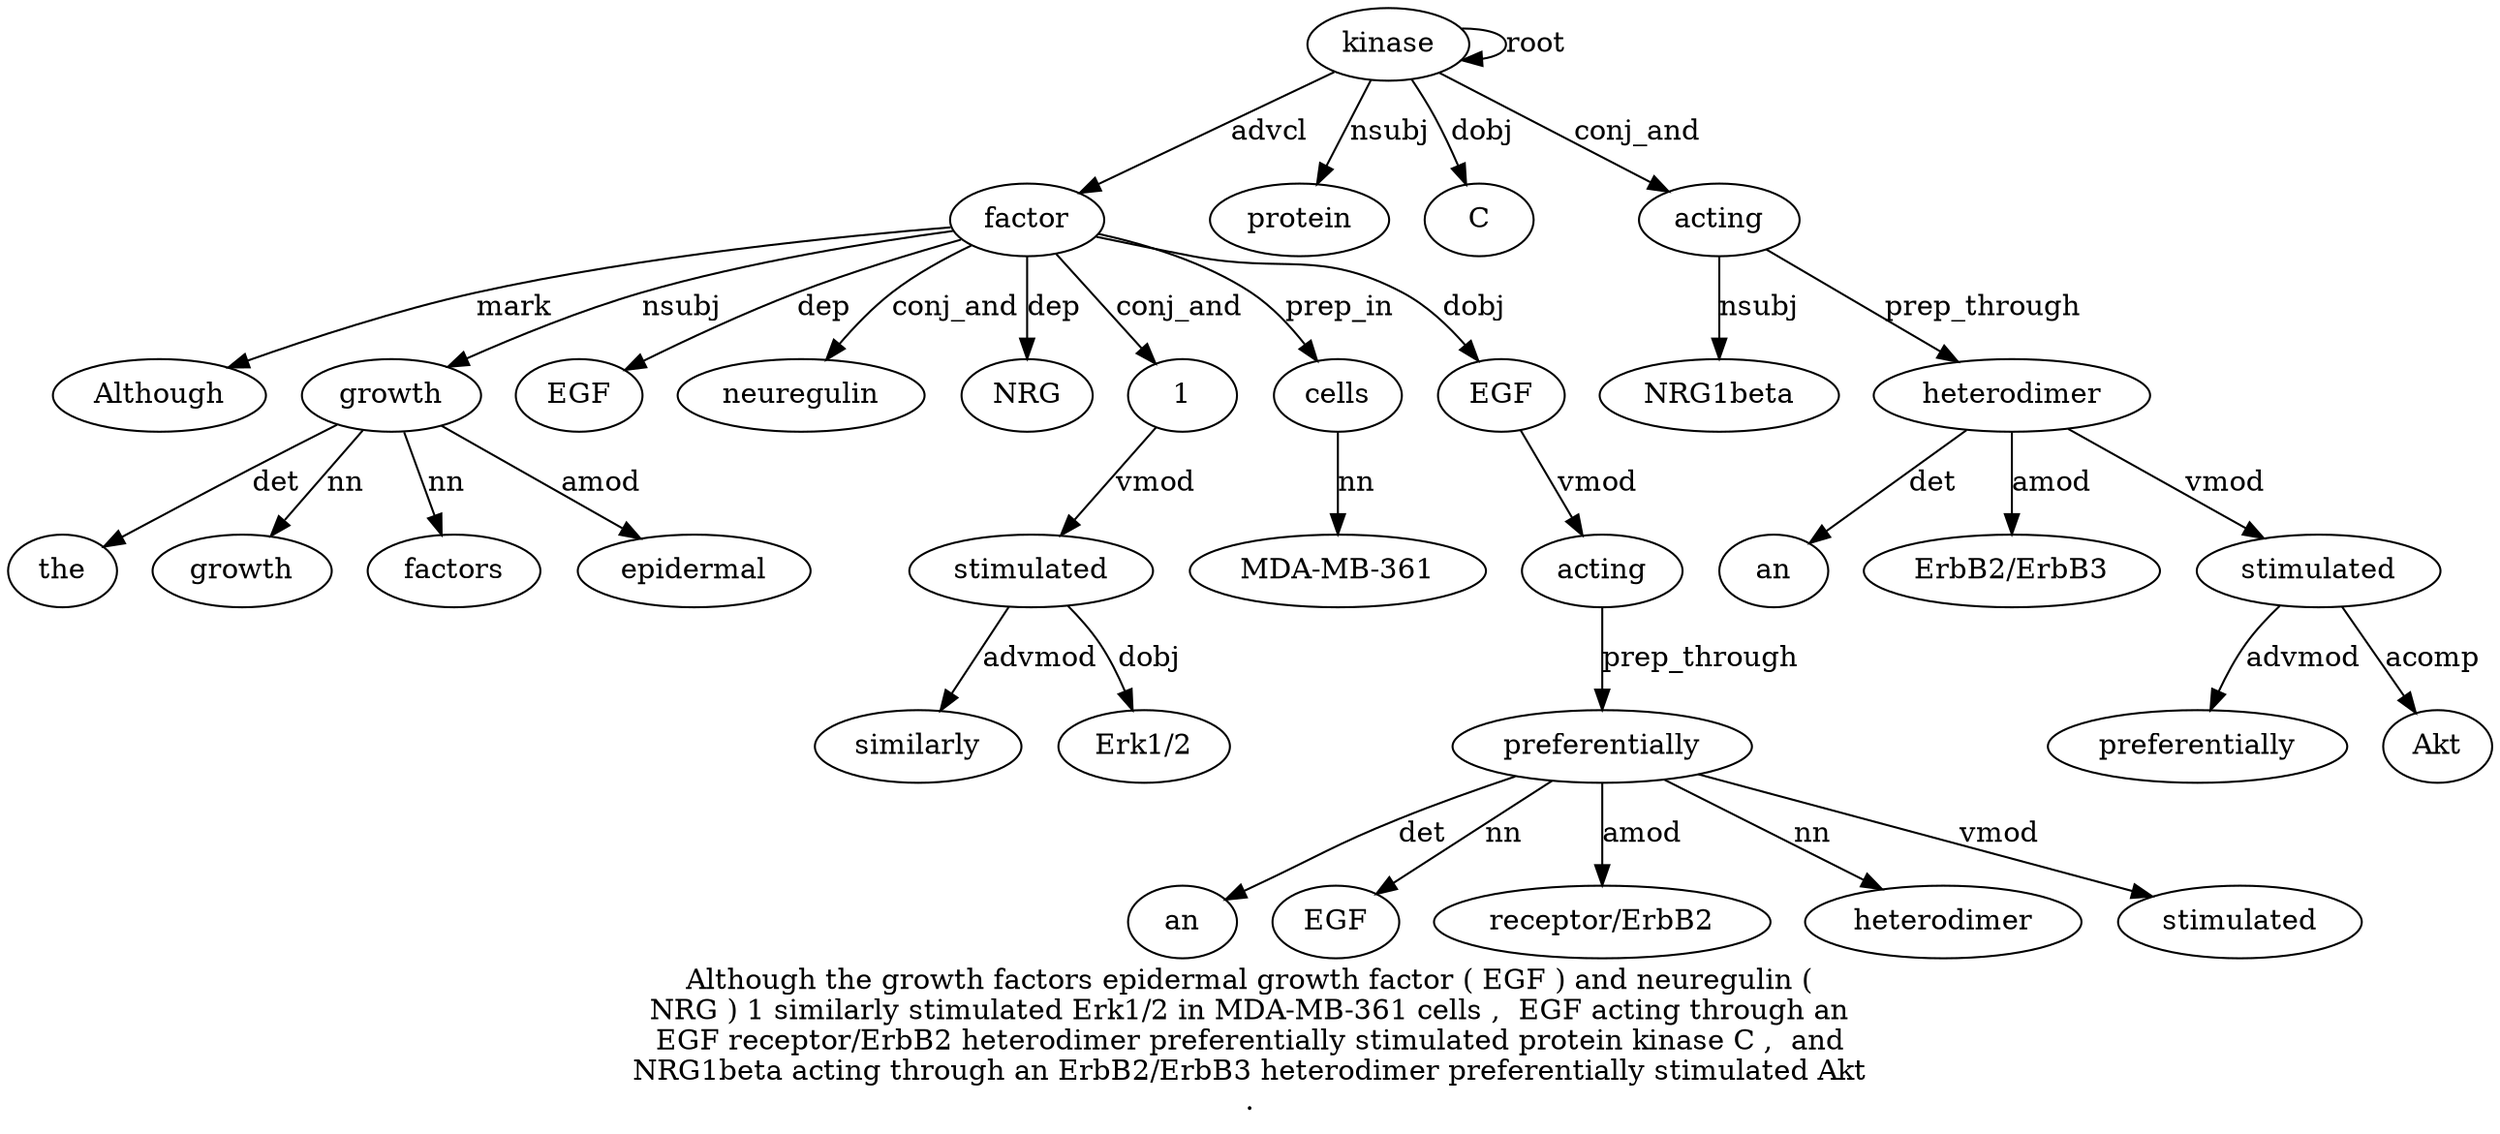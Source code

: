 digraph "Although the growth factors epidermal growth factor ( EGF ) and neuregulin ( NRG ) 1 similarly stimulated Erk1/2 in MDA-MB-361 cells ,  EGF acting through an EGF receptor/ErbB2 heterodimer preferentially stimulated protein kinase C ,  and NRG1beta acting through an ErbB2/ErbB3 heterodimer preferentially stimulated Akt ." {
label="Although the growth factors epidermal growth factor ( EGF ) and neuregulin (
NRG ) 1 similarly stimulated Erk1/2 in MDA-MB-361 cells ,  EGF acting through an
EGF receptor/ErbB2 heterodimer preferentially stimulated protein kinase C ,  and
NRG1beta acting through an ErbB2/ErbB3 heterodimer preferentially stimulated Akt
.";
factor7 [style=filled, fillcolor=white, label=factor];
Although1 [style=filled, fillcolor=white, label=Although];
factor7 -> Although1  [label=mark];
growth6 [style=filled, fillcolor=white, label=growth];
the2 [style=filled, fillcolor=white, label=the];
growth6 -> the2  [label=det];
growth3 [style=filled, fillcolor=white, label=growth];
growth6 -> growth3  [label=nn];
factors4 [style=filled, fillcolor=white, label=factors];
growth6 -> factors4  [label=nn];
epidermal5 [style=filled, fillcolor=white, label=epidermal];
growth6 -> epidermal5  [label=amod];
factor7 -> growth6  [label=nsubj];
kinase34 [style=filled, fillcolor=white, label=kinase];
kinase34 -> factor7  [label=advcl];
EGF9 [style=filled, fillcolor=white, label=EGF];
factor7 -> EGF9  [label=dep];
neuregulin12 [style=filled, fillcolor=white, label=neuregulin];
factor7 -> neuregulin12  [label=conj_and];
NRG14 [style=filled, fillcolor=white, label=NRG];
factor7 -> NRG14  [label=dep];
116 [style=filled, fillcolor=white, label=1];
factor7 -> 116  [label=conj_and];
stimulated18 [style=filled, fillcolor=white, label=stimulated];
similarly17 [style=filled, fillcolor=white, label=similarly];
stimulated18 -> similarly17  [label=advmod];
116 -> stimulated18  [label=vmod];
"Erk1/219" [style=filled, fillcolor=white, label="Erk1/2"];
stimulated18 -> "Erk1/219"  [label=dobj];
cells22 [style=filled, fillcolor=white, label=cells];
"MDA-MB-3612" [style=filled, fillcolor=white, label="MDA-MB-361"];
cells22 -> "MDA-MB-3612"  [label=nn];
factor7 -> cells22  [label=prep_in];
EGF24 [style=filled, fillcolor=white, label=EGF];
factor7 -> EGF24  [label=dobj];
acting25 [style=filled, fillcolor=white, label=acting];
EGF24 -> acting25  [label=vmod];
preferentially31 [style=filled, fillcolor=white, label=preferentially];
an27 [style=filled, fillcolor=white, label=an];
preferentially31 -> an27  [label=det];
EGF28 [style=filled, fillcolor=white, label=EGF];
preferentially31 -> EGF28  [label=nn];
"receptor/ErbB229" [style=filled, fillcolor=white, label="receptor/ErbB2"];
preferentially31 -> "receptor/ErbB229"  [label=amod];
heterodimer30 [style=filled, fillcolor=white, label=heterodimer];
preferentially31 -> heterodimer30  [label=nn];
acting25 -> preferentially31  [label=prep_through];
stimulated32 [style=filled, fillcolor=white, label=stimulated];
preferentially31 -> stimulated32  [label=vmod];
protein33 [style=filled, fillcolor=white, label=protein];
kinase34 -> protein33  [label=nsubj];
kinase34 -> kinase34  [label=root];
C35 [style=filled, fillcolor=white, label=C];
kinase34 -> C35  [label=dobj];
acting39 [style=filled, fillcolor=white, label=acting];
NRG1beta38 [style=filled, fillcolor=white, label=NRG1beta];
acting39 -> NRG1beta38  [label=nsubj];
kinase34 -> acting39  [label=conj_and];
heterodimer43 [style=filled, fillcolor=white, label=heterodimer];
an41 [style=filled, fillcolor=white, label=an];
heterodimer43 -> an41  [label=det];
"ErbB2/ErbB34" [style=filled, fillcolor=white, label="ErbB2/ErbB3"];
heterodimer43 -> "ErbB2/ErbB34"  [label=amod];
acting39 -> heterodimer43  [label=prep_through];
stimulated45 [style=filled, fillcolor=white, label=stimulated];
preferentially44 [style=filled, fillcolor=white, label=preferentially];
stimulated45 -> preferentially44  [label=advmod];
heterodimer43 -> stimulated45  [label=vmod];
Akt46 [style=filled, fillcolor=white, label=Akt];
stimulated45 -> Akt46  [label=acomp];
}
